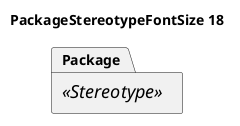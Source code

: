 @startuml
'!include ../../../plantuml-styles/plantuml-ae-skinparam-ex.iuml

skinparam PackageStereotypeFontSize 18

title PackageStereotypeFontSize 18

package Package <<Stereotype>>
@enduml